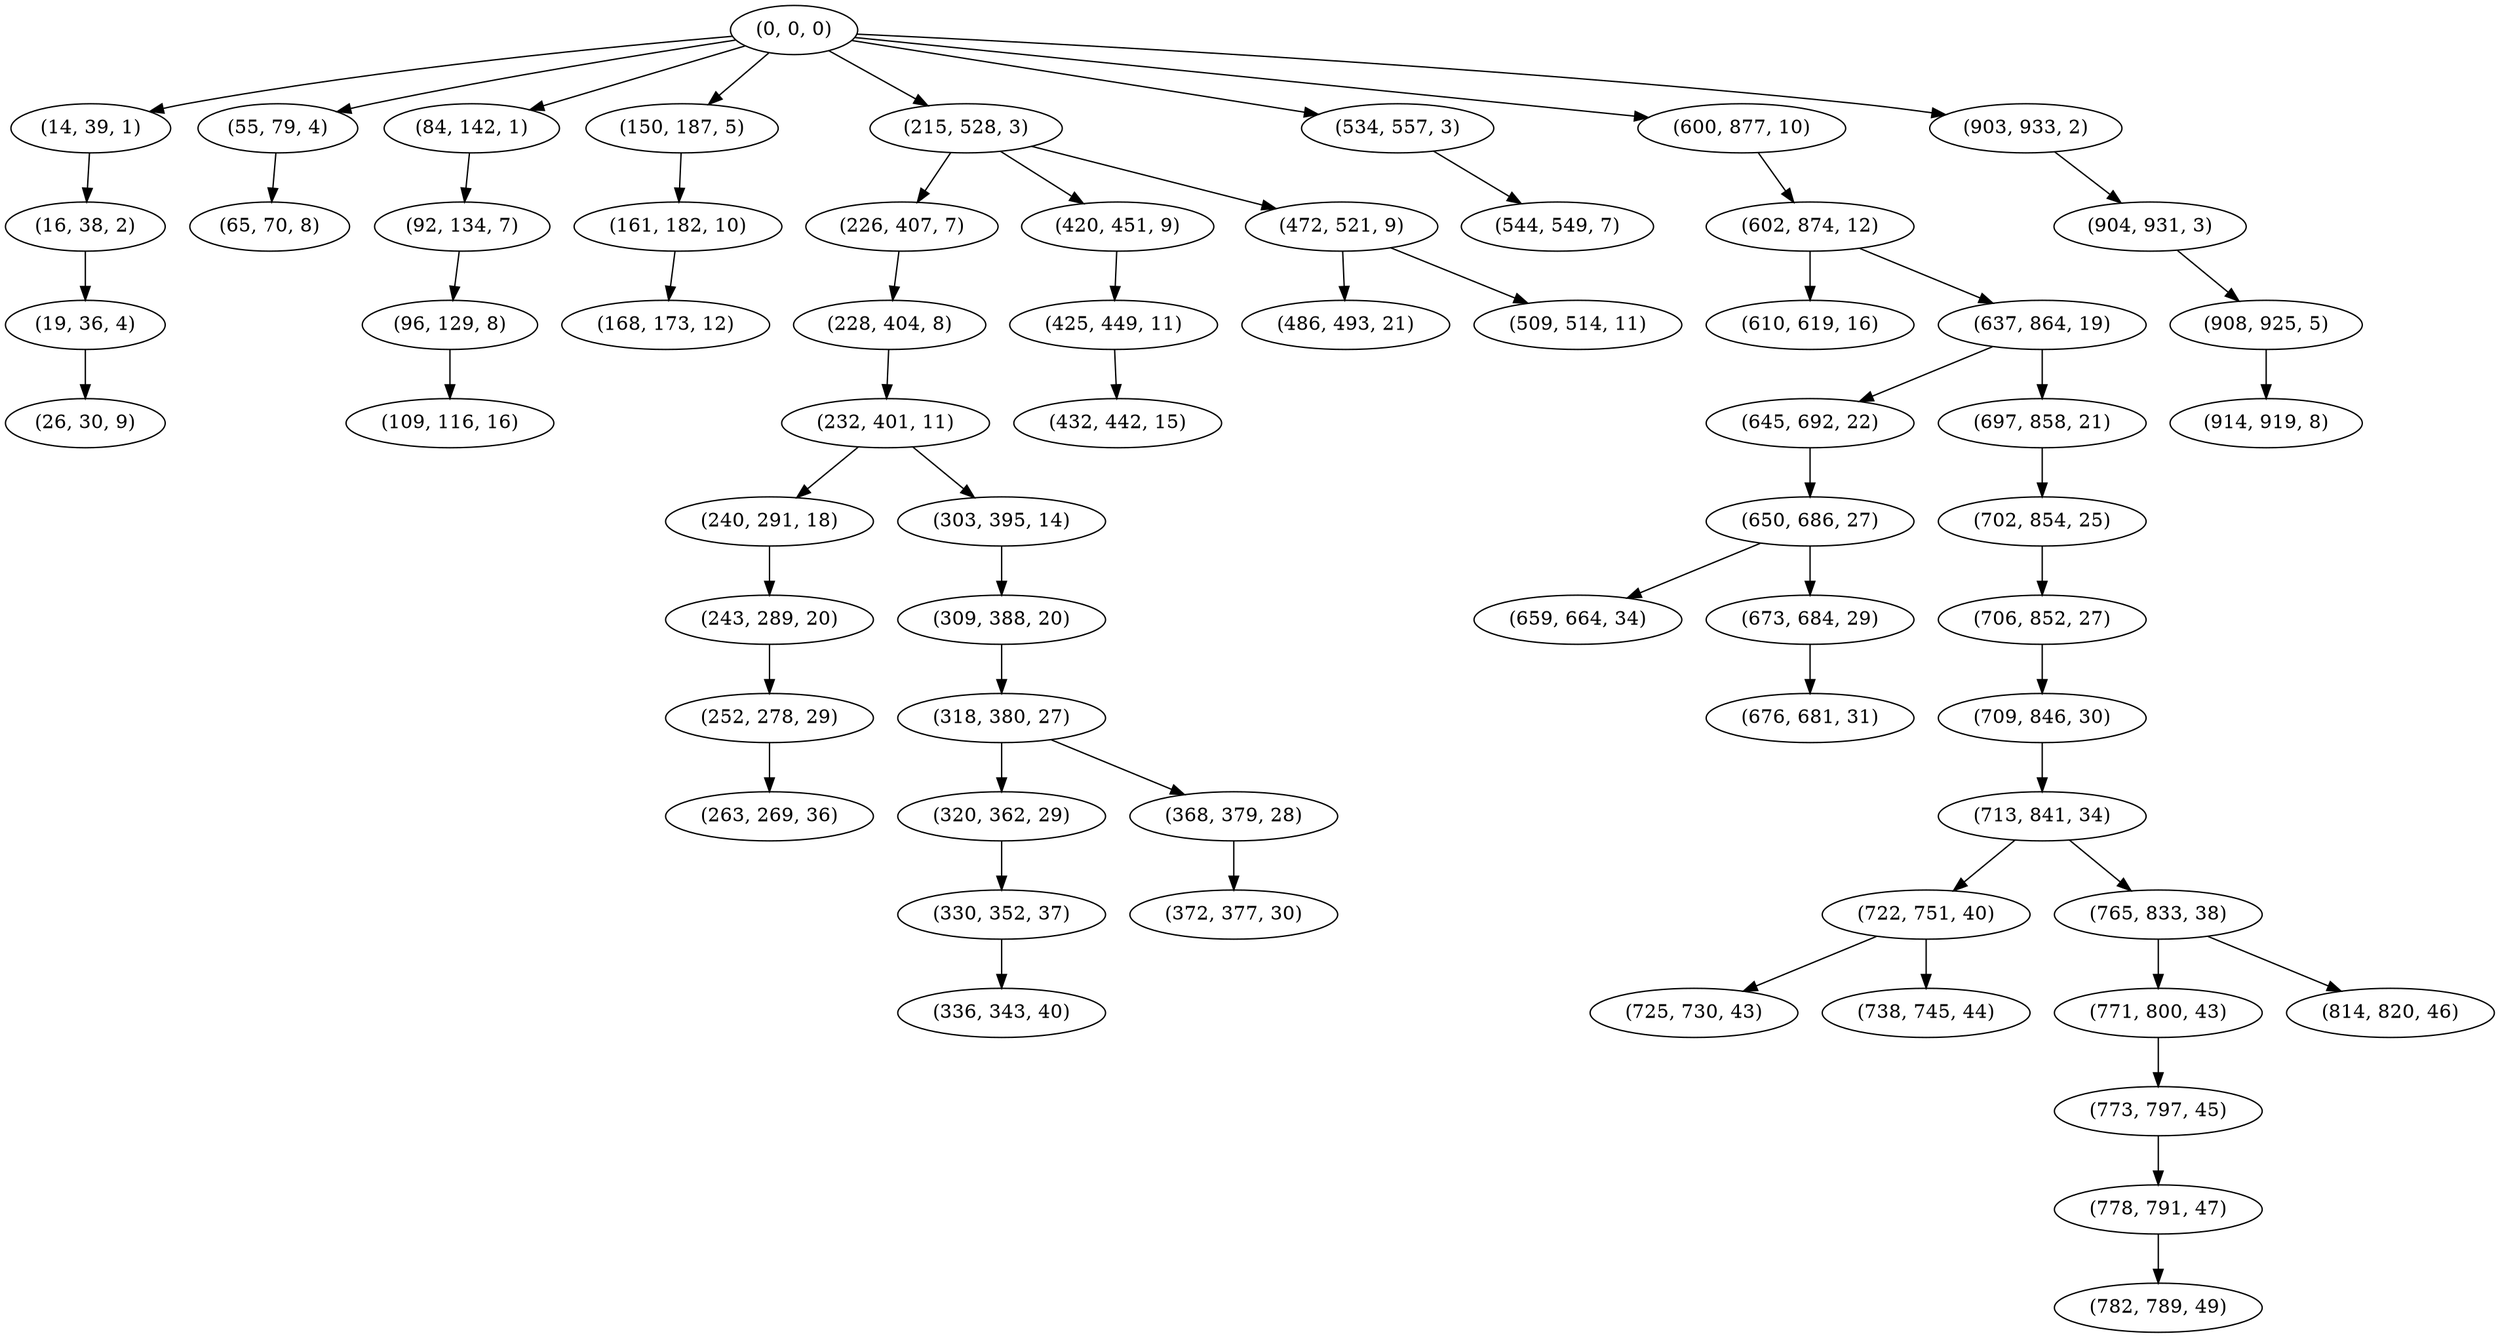 digraph tree {
    "(0, 0, 0)";
    "(14, 39, 1)";
    "(16, 38, 2)";
    "(19, 36, 4)";
    "(26, 30, 9)";
    "(55, 79, 4)";
    "(65, 70, 8)";
    "(84, 142, 1)";
    "(92, 134, 7)";
    "(96, 129, 8)";
    "(109, 116, 16)";
    "(150, 187, 5)";
    "(161, 182, 10)";
    "(168, 173, 12)";
    "(215, 528, 3)";
    "(226, 407, 7)";
    "(228, 404, 8)";
    "(232, 401, 11)";
    "(240, 291, 18)";
    "(243, 289, 20)";
    "(252, 278, 29)";
    "(263, 269, 36)";
    "(303, 395, 14)";
    "(309, 388, 20)";
    "(318, 380, 27)";
    "(320, 362, 29)";
    "(330, 352, 37)";
    "(336, 343, 40)";
    "(368, 379, 28)";
    "(372, 377, 30)";
    "(420, 451, 9)";
    "(425, 449, 11)";
    "(432, 442, 15)";
    "(472, 521, 9)";
    "(486, 493, 21)";
    "(509, 514, 11)";
    "(534, 557, 3)";
    "(544, 549, 7)";
    "(600, 877, 10)";
    "(602, 874, 12)";
    "(610, 619, 16)";
    "(637, 864, 19)";
    "(645, 692, 22)";
    "(650, 686, 27)";
    "(659, 664, 34)";
    "(673, 684, 29)";
    "(676, 681, 31)";
    "(697, 858, 21)";
    "(702, 854, 25)";
    "(706, 852, 27)";
    "(709, 846, 30)";
    "(713, 841, 34)";
    "(722, 751, 40)";
    "(725, 730, 43)";
    "(738, 745, 44)";
    "(765, 833, 38)";
    "(771, 800, 43)";
    "(773, 797, 45)";
    "(778, 791, 47)";
    "(782, 789, 49)";
    "(814, 820, 46)";
    "(903, 933, 2)";
    "(904, 931, 3)";
    "(908, 925, 5)";
    "(914, 919, 8)";
    "(0, 0, 0)" -> "(14, 39, 1)";
    "(0, 0, 0)" -> "(55, 79, 4)";
    "(0, 0, 0)" -> "(84, 142, 1)";
    "(0, 0, 0)" -> "(150, 187, 5)";
    "(0, 0, 0)" -> "(215, 528, 3)";
    "(0, 0, 0)" -> "(534, 557, 3)";
    "(0, 0, 0)" -> "(600, 877, 10)";
    "(0, 0, 0)" -> "(903, 933, 2)";
    "(14, 39, 1)" -> "(16, 38, 2)";
    "(16, 38, 2)" -> "(19, 36, 4)";
    "(19, 36, 4)" -> "(26, 30, 9)";
    "(55, 79, 4)" -> "(65, 70, 8)";
    "(84, 142, 1)" -> "(92, 134, 7)";
    "(92, 134, 7)" -> "(96, 129, 8)";
    "(96, 129, 8)" -> "(109, 116, 16)";
    "(150, 187, 5)" -> "(161, 182, 10)";
    "(161, 182, 10)" -> "(168, 173, 12)";
    "(215, 528, 3)" -> "(226, 407, 7)";
    "(215, 528, 3)" -> "(420, 451, 9)";
    "(215, 528, 3)" -> "(472, 521, 9)";
    "(226, 407, 7)" -> "(228, 404, 8)";
    "(228, 404, 8)" -> "(232, 401, 11)";
    "(232, 401, 11)" -> "(240, 291, 18)";
    "(232, 401, 11)" -> "(303, 395, 14)";
    "(240, 291, 18)" -> "(243, 289, 20)";
    "(243, 289, 20)" -> "(252, 278, 29)";
    "(252, 278, 29)" -> "(263, 269, 36)";
    "(303, 395, 14)" -> "(309, 388, 20)";
    "(309, 388, 20)" -> "(318, 380, 27)";
    "(318, 380, 27)" -> "(320, 362, 29)";
    "(318, 380, 27)" -> "(368, 379, 28)";
    "(320, 362, 29)" -> "(330, 352, 37)";
    "(330, 352, 37)" -> "(336, 343, 40)";
    "(368, 379, 28)" -> "(372, 377, 30)";
    "(420, 451, 9)" -> "(425, 449, 11)";
    "(425, 449, 11)" -> "(432, 442, 15)";
    "(472, 521, 9)" -> "(486, 493, 21)";
    "(472, 521, 9)" -> "(509, 514, 11)";
    "(534, 557, 3)" -> "(544, 549, 7)";
    "(600, 877, 10)" -> "(602, 874, 12)";
    "(602, 874, 12)" -> "(610, 619, 16)";
    "(602, 874, 12)" -> "(637, 864, 19)";
    "(637, 864, 19)" -> "(645, 692, 22)";
    "(637, 864, 19)" -> "(697, 858, 21)";
    "(645, 692, 22)" -> "(650, 686, 27)";
    "(650, 686, 27)" -> "(659, 664, 34)";
    "(650, 686, 27)" -> "(673, 684, 29)";
    "(673, 684, 29)" -> "(676, 681, 31)";
    "(697, 858, 21)" -> "(702, 854, 25)";
    "(702, 854, 25)" -> "(706, 852, 27)";
    "(706, 852, 27)" -> "(709, 846, 30)";
    "(709, 846, 30)" -> "(713, 841, 34)";
    "(713, 841, 34)" -> "(722, 751, 40)";
    "(713, 841, 34)" -> "(765, 833, 38)";
    "(722, 751, 40)" -> "(725, 730, 43)";
    "(722, 751, 40)" -> "(738, 745, 44)";
    "(765, 833, 38)" -> "(771, 800, 43)";
    "(765, 833, 38)" -> "(814, 820, 46)";
    "(771, 800, 43)" -> "(773, 797, 45)";
    "(773, 797, 45)" -> "(778, 791, 47)";
    "(778, 791, 47)" -> "(782, 789, 49)";
    "(903, 933, 2)" -> "(904, 931, 3)";
    "(904, 931, 3)" -> "(908, 925, 5)";
    "(908, 925, 5)" -> "(914, 919, 8)";
}
